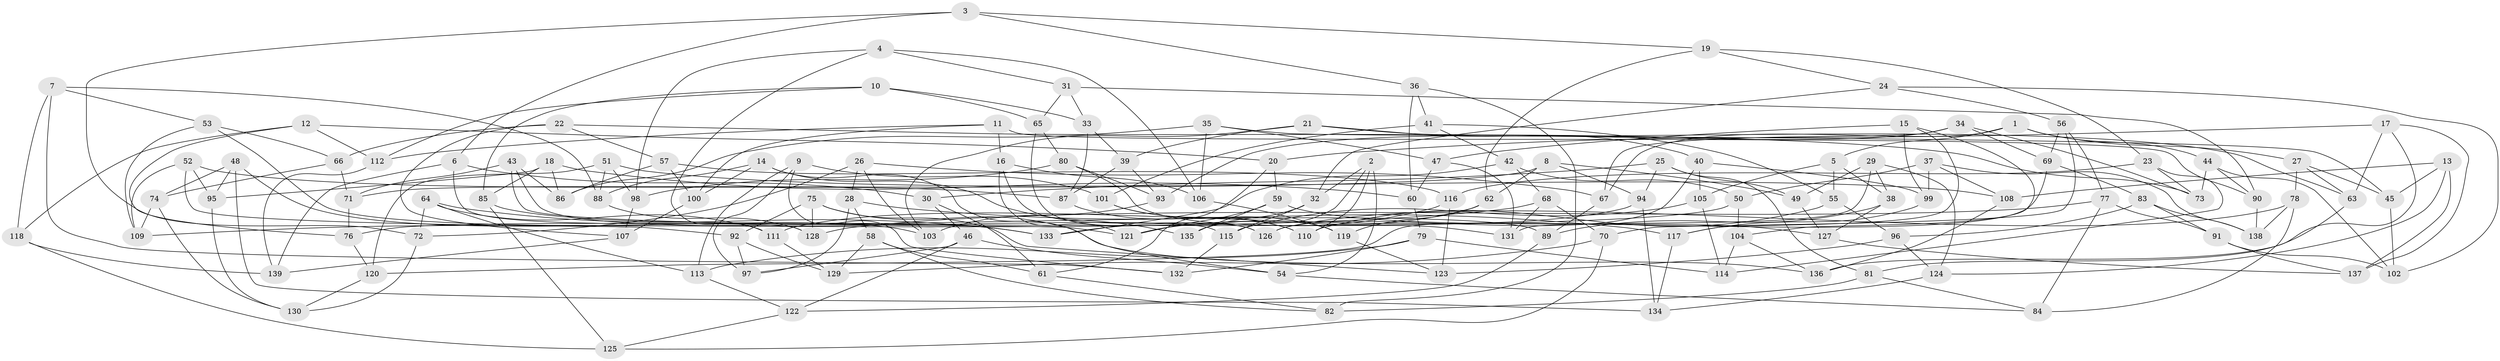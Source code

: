 // coarse degree distribution, {6: 0.23636363636363636, 14: 0.05454545454545454, 8: 0.07272727272727272, 10: 0.09090909090909091, 9: 0.05454545454545454, 4: 0.34545454545454546, 5: 0.05454545454545454, 11: 0.03636363636363636, 12: 0.01818181818181818, 7: 0.01818181818181818, 3: 0.01818181818181818}
// Generated by graph-tools (version 1.1) at 2025/20/03/04/25 18:20:56]
// undirected, 139 vertices, 278 edges
graph export_dot {
graph [start="1"]
  node [color=gray90,style=filled];
  1;
  2;
  3;
  4;
  5;
  6;
  7;
  8;
  9;
  10;
  11;
  12;
  13;
  14;
  15;
  16;
  17;
  18;
  19;
  20;
  21;
  22;
  23;
  24;
  25;
  26;
  27;
  28;
  29;
  30;
  31;
  32;
  33;
  34;
  35;
  36;
  37;
  38;
  39;
  40;
  41;
  42;
  43;
  44;
  45;
  46;
  47;
  48;
  49;
  50;
  51;
  52;
  53;
  54;
  55;
  56;
  57;
  58;
  59;
  60;
  61;
  62;
  63;
  64;
  65;
  66;
  67;
  68;
  69;
  70;
  71;
  72;
  73;
  74;
  75;
  76;
  77;
  78;
  79;
  80;
  81;
  82;
  83;
  84;
  85;
  86;
  87;
  88;
  89;
  90;
  91;
  92;
  93;
  94;
  95;
  96;
  97;
  98;
  99;
  100;
  101;
  102;
  103;
  104;
  105;
  106;
  107;
  108;
  109;
  110;
  111;
  112;
  113;
  114;
  115;
  116;
  117;
  118;
  119;
  120;
  121;
  122;
  123;
  124;
  125;
  126;
  127;
  128;
  129;
  130;
  131;
  132;
  133;
  134;
  135;
  136;
  137;
  138;
  139;
  1 -- 44;
  1 -- 5;
  1 -- 27;
  1 -- 67;
  2 -- 110;
  2 -- 54;
  2 -- 135;
  2 -- 32;
  3 -- 6;
  3 -- 36;
  3 -- 72;
  3 -- 19;
  4 -- 106;
  4 -- 111;
  4 -- 98;
  4 -- 31;
  5 -- 105;
  5 -- 38;
  5 -- 55;
  6 -- 30;
  6 -- 128;
  6 -- 139;
  7 -- 88;
  7 -- 132;
  7 -- 118;
  7 -- 53;
  8 -- 49;
  8 -- 71;
  8 -- 62;
  8 -- 94;
  9 -- 132;
  9 -- 97;
  9 -- 101;
  9 -- 113;
  10 -- 85;
  10 -- 33;
  10 -- 65;
  10 -- 112;
  11 -- 100;
  11 -- 112;
  11 -- 16;
  11 -- 90;
  12 -- 118;
  12 -- 76;
  12 -- 20;
  12 -- 112;
  13 -- 45;
  13 -- 124;
  13 -- 137;
  13 -- 108;
  14 -- 100;
  14 -- 88;
  14 -- 135;
  14 -- 54;
  15 -- 117;
  15 -- 104;
  15 -- 47;
  15 -- 99;
  16 -- 126;
  16 -- 106;
  16 -- 121;
  17 -- 63;
  17 -- 20;
  17 -- 136;
  17 -- 137;
  18 -- 60;
  18 -- 86;
  18 -- 95;
  18 -- 85;
  19 -- 23;
  19 -- 62;
  19 -- 24;
  20 -- 59;
  20 -- 61;
  21 -- 40;
  21 -- 39;
  21 -- 103;
  21 -- 63;
  22 -- 107;
  22 -- 57;
  22 -- 66;
  22 -- 73;
  23 -- 116;
  23 -- 114;
  23 -- 73;
  24 -- 56;
  24 -- 102;
  24 -- 32;
  25 -- 81;
  25 -- 94;
  25 -- 30;
  25 -- 49;
  26 -- 72;
  26 -- 67;
  26 -- 103;
  26 -- 28;
  27 -- 45;
  27 -- 78;
  27 -- 63;
  28 -- 58;
  28 -- 97;
  28 -- 117;
  29 -- 49;
  29 -- 131;
  29 -- 38;
  29 -- 124;
  30 -- 46;
  30 -- 61;
  31 -- 33;
  31 -- 90;
  31 -- 65;
  32 -- 115;
  32 -- 135;
  33 -- 87;
  33 -- 39;
  34 -- 69;
  34 -- 73;
  34 -- 67;
  34 -- 93;
  35 -- 106;
  35 -- 47;
  35 -- 86;
  35 -- 45;
  36 -- 82;
  36 -- 60;
  36 -- 41;
  37 -- 99;
  37 -- 108;
  37 -- 50;
  37 -- 138;
  38 -- 127;
  38 -- 89;
  39 -- 87;
  39 -- 93;
  40 -- 99;
  40 -- 105;
  40 -- 126;
  41 -- 42;
  41 -- 55;
  41 -- 101;
  42 -- 133;
  42 -- 50;
  42 -- 68;
  43 -- 121;
  43 -- 86;
  43 -- 71;
  43 -- 115;
  44 -- 90;
  44 -- 73;
  44 -- 102;
  45 -- 102;
  46 -- 97;
  46 -- 122;
  46 -- 54;
  47 -- 131;
  47 -- 60;
  48 -- 134;
  48 -- 95;
  48 -- 74;
  48 -- 103;
  49 -- 127;
  50 -- 104;
  50 -- 76;
  51 -- 88;
  51 -- 98;
  51 -- 120;
  51 -- 108;
  52 -- 95;
  52 -- 92;
  52 -- 109;
  52 -- 87;
  53 -- 109;
  53 -- 89;
  53 -- 66;
  54 -- 84;
  55 -- 96;
  55 -- 110;
  56 -- 69;
  56 -- 70;
  56 -- 77;
  57 -- 116;
  57 -- 100;
  57 -- 86;
  58 -- 82;
  58 -- 129;
  58 -- 61;
  59 -- 127;
  59 -- 135;
  59 -- 121;
  60 -- 79;
  61 -- 82;
  62 -- 119;
  62 -- 121;
  63 -- 81;
  64 -- 133;
  64 -- 72;
  64 -- 111;
  64 -- 113;
  65 -- 80;
  65 -- 126;
  66 -- 71;
  66 -- 74;
  67 -- 89;
  68 -- 70;
  68 -- 131;
  68 -- 109;
  69 -- 83;
  69 -- 120;
  70 -- 125;
  70 -- 129;
  71 -- 76;
  72 -- 130;
  74 -- 130;
  74 -- 109;
  75 -- 128;
  75 -- 123;
  75 -- 92;
  75 -- 136;
  76 -- 120;
  77 -- 84;
  77 -- 91;
  77 -- 128;
  78 -- 84;
  78 -- 126;
  78 -- 138;
  79 -- 113;
  79 -- 114;
  79 -- 132;
  80 -- 131;
  80 -- 93;
  80 -- 98;
  81 -- 84;
  81 -- 82;
  83 -- 138;
  83 -- 91;
  83 -- 96;
  85 -- 133;
  85 -- 125;
  87 -- 110;
  88 -- 128;
  89 -- 122;
  90 -- 138;
  91 -- 102;
  91 -- 137;
  92 -- 129;
  92 -- 97;
  93 -- 103;
  94 -- 111;
  94 -- 134;
  95 -- 130;
  96 -- 123;
  96 -- 124;
  98 -- 107;
  99 -- 117;
  100 -- 107;
  101 -- 119;
  101 -- 110;
  104 -- 114;
  104 -- 136;
  105 -- 114;
  105 -- 115;
  106 -- 119;
  107 -- 139;
  108 -- 136;
  111 -- 129;
  112 -- 139;
  113 -- 122;
  115 -- 132;
  116 -- 123;
  116 -- 133;
  117 -- 134;
  118 -- 139;
  118 -- 125;
  119 -- 123;
  120 -- 130;
  122 -- 125;
  124 -- 134;
  127 -- 137;
}
